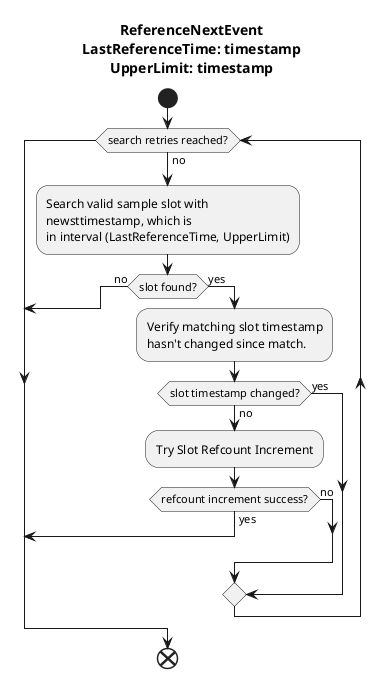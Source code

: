@startuml lola_reference_next_event_activity
title ReferenceNextEvent\nLastReferenceTime: timestamp\nUpperLimit: timestamp

start

while (search retries reached?) is (no)
  :Search valid sample slot with\nnewsttimestamp, which is\nin interval (LastReferenceTime, UpperLimit);
  if (slot found?) then (no)
    break
  else (yes)
    :Verify matching slot timestamp\nhasn't changed since match.;
    if (slot timestamp changed?) then (no)
      :Try Slot Refcount Increment;
      if (refcount increment success?) then (no)
        'intentionally empty
      else (yes)
        break
      endif
    else (yes)
      'intentionally empty
    endif
  endif

endwhile

end

@enduml
